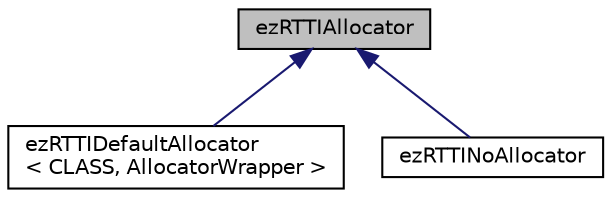 digraph "ezRTTIAllocator"
{
 // LATEX_PDF_SIZE
  edge [fontname="Helvetica",fontsize="10",labelfontname="Helvetica",labelfontsize="10"];
  node [fontname="Helvetica",fontsize="10",shape=record];
  Node1 [label="ezRTTIAllocator",height=0.2,width=0.4,color="black", fillcolor="grey75", style="filled", fontcolor="black",tooltip="The interface for an allocator that creates instances of reflected types."];
  Node1 -> Node2 [dir="back",color="midnightblue",fontsize="10",style="solid",fontname="Helvetica"];
  Node2 [label="ezRTTIDefaultAllocator\l\< CLASS, AllocatorWrapper \>",height=0.2,width=0.4,color="black", fillcolor="white", style="filled",URL="$dc/ddb/structez_r_t_t_i_default_allocator.htm",tooltip="Default implementation of ezRTTIAllocator that allocates instances via the given allocator."];
  Node1 -> Node3 [dir="back",color="midnightblue",fontsize="10",style="solid",fontname="Helvetica"];
  Node3 [label="ezRTTINoAllocator",height=0.2,width=0.4,color="black", fillcolor="white", style="filled",URL="$dd/d04/structez_r_t_t_i_no_allocator.htm",tooltip="Dummy Allocator for types that should not be allocatable through the reflection system."];
}
